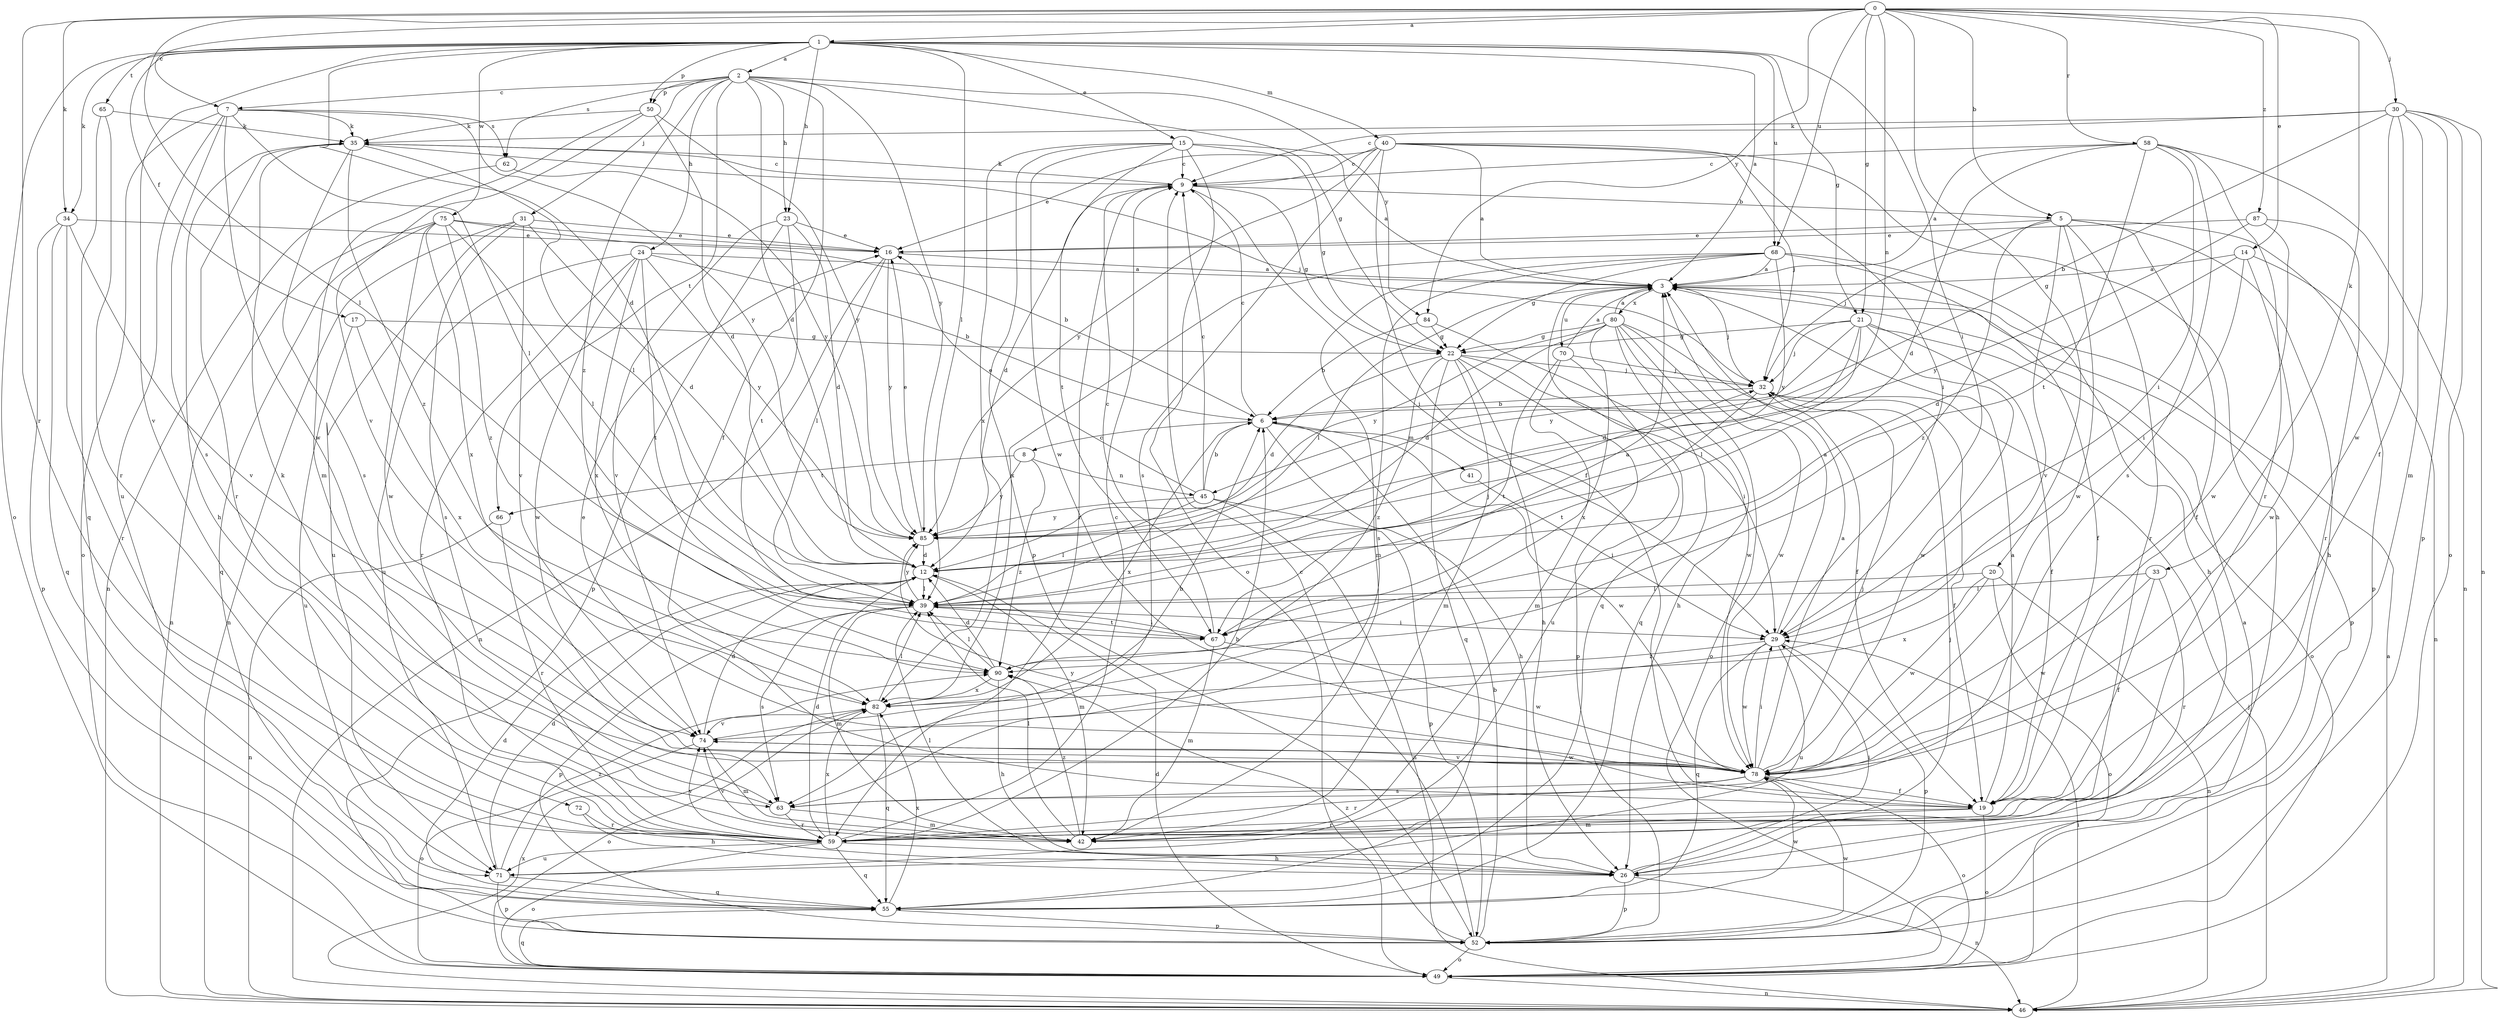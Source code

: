 strict digraph  {
0;
1;
2;
3;
5;
6;
7;
8;
9;
12;
14;
15;
16;
17;
19;
20;
21;
22;
23;
24;
26;
29;
30;
31;
32;
33;
34;
35;
39;
40;
41;
42;
45;
46;
49;
50;
52;
55;
58;
59;
62;
63;
65;
66;
67;
68;
70;
71;
72;
74;
75;
78;
80;
82;
84;
85;
87;
90;
0 -> 1  [label=a];
0 -> 5  [label=b];
0 -> 7  [label=c];
0 -> 14  [label=e];
0 -> 20  [label=g];
0 -> 21  [label=g];
0 -> 30  [label=j];
0 -> 33  [label=k];
0 -> 34  [label=k];
0 -> 39  [label=l];
0 -> 45  [label=n];
0 -> 58  [label=r];
0 -> 59  [label=r];
0 -> 68  [label=u];
0 -> 84  [label=y];
0 -> 87  [label=z];
1 -> 2  [label=a];
1 -> 3  [label=a];
1 -> 12  [label=d];
1 -> 15  [label=e];
1 -> 17  [label=f];
1 -> 21  [label=g];
1 -> 23  [label=h];
1 -> 29  [label=i];
1 -> 34  [label=k];
1 -> 39  [label=l];
1 -> 40  [label=m];
1 -> 49  [label=o];
1 -> 50  [label=p];
1 -> 65  [label=t];
1 -> 68  [label=u];
1 -> 72  [label=v];
1 -> 75  [label=w];
2 -> 7  [label=c];
2 -> 12  [label=d];
2 -> 19  [label=f];
2 -> 22  [label=g];
2 -> 23  [label=h];
2 -> 24  [label=h];
2 -> 31  [label=j];
2 -> 50  [label=p];
2 -> 62  [label=s];
2 -> 66  [label=t];
2 -> 84  [label=y];
2 -> 85  [label=y];
2 -> 90  [label=z];
3 -> 32  [label=j];
3 -> 39  [label=l];
3 -> 52  [label=p];
3 -> 55  [label=q];
3 -> 70  [label=u];
3 -> 80  [label=x];
5 -> 16  [label=e];
5 -> 19  [label=f];
5 -> 26  [label=h];
5 -> 32  [label=j];
5 -> 52  [label=p];
5 -> 59  [label=r];
5 -> 74  [label=v];
5 -> 78  [label=w];
5 -> 90  [label=z];
6 -> 8  [label=c];
6 -> 9  [label=c];
6 -> 26  [label=h];
6 -> 41  [label=m];
6 -> 78  [label=w];
6 -> 82  [label=x];
7 -> 35  [label=k];
7 -> 39  [label=l];
7 -> 49  [label=o];
7 -> 62  [label=s];
7 -> 63  [label=s];
7 -> 71  [label=u];
7 -> 78  [label=w];
7 -> 85  [label=y];
8 -> 45  [label=n];
8 -> 66  [label=t];
8 -> 85  [label=y];
8 -> 90  [label=z];
9 -> 5  [label=b];
9 -> 12  [label=d];
9 -> 22  [label=g];
9 -> 29  [label=i];
9 -> 35  [label=k];
9 -> 59  [label=r];
12 -> 39  [label=l];
12 -> 42  [label=m];
14 -> 3  [label=a];
14 -> 12  [label=d];
14 -> 29  [label=i];
14 -> 46  [label=n];
14 -> 78  [label=w];
15 -> 3  [label=a];
15 -> 9  [label=c];
15 -> 22  [label=g];
15 -> 49  [label=o];
15 -> 52  [label=p];
15 -> 67  [label=t];
15 -> 78  [label=w];
15 -> 82  [label=x];
16 -> 3  [label=a];
16 -> 39  [label=l];
16 -> 46  [label=n];
16 -> 85  [label=y];
17 -> 22  [label=g];
17 -> 71  [label=u];
17 -> 82  [label=x];
19 -> 3  [label=a];
19 -> 42  [label=m];
19 -> 49  [label=o];
19 -> 59  [label=r];
19 -> 85  [label=y];
20 -> 39  [label=l];
20 -> 46  [label=n];
20 -> 49  [label=o];
20 -> 78  [label=w];
20 -> 82  [label=x];
21 -> 12  [label=d];
21 -> 19  [label=f];
21 -> 22  [label=g];
21 -> 32  [label=j];
21 -> 39  [label=l];
21 -> 49  [label=o];
21 -> 78  [label=w];
21 -> 85  [label=y];
22 -> 12  [label=d];
22 -> 26  [label=h];
22 -> 29  [label=i];
22 -> 32  [label=j];
22 -> 42  [label=m];
22 -> 52  [label=p];
22 -> 55  [label=q];
22 -> 90  [label=z];
23 -> 12  [label=d];
23 -> 16  [label=e];
23 -> 52  [label=p];
23 -> 67  [label=t];
23 -> 74  [label=v];
24 -> 3  [label=a];
24 -> 6  [label=b];
24 -> 59  [label=r];
24 -> 67  [label=t];
24 -> 71  [label=u];
24 -> 78  [label=w];
24 -> 82  [label=x];
24 -> 85  [label=y];
26 -> 29  [label=i];
26 -> 32  [label=j];
26 -> 39  [label=l];
26 -> 46  [label=n];
26 -> 52  [label=p];
29 -> 3  [label=a];
29 -> 52  [label=p];
29 -> 55  [label=q];
29 -> 71  [label=u];
29 -> 78  [label=w];
29 -> 90  [label=z];
30 -> 6  [label=b];
30 -> 9  [label=c];
30 -> 19  [label=f];
30 -> 35  [label=k];
30 -> 42  [label=m];
30 -> 46  [label=n];
30 -> 49  [label=o];
30 -> 52  [label=p];
30 -> 78  [label=w];
31 -> 12  [label=d];
31 -> 16  [label=e];
31 -> 46  [label=n];
31 -> 63  [label=s];
31 -> 71  [label=u];
31 -> 74  [label=v];
32 -> 6  [label=b];
32 -> 19  [label=f];
32 -> 67  [label=t];
33 -> 19  [label=f];
33 -> 39  [label=l];
33 -> 59  [label=r];
33 -> 78  [label=w];
34 -> 16  [label=e];
34 -> 52  [label=p];
34 -> 55  [label=q];
34 -> 59  [label=r];
34 -> 74  [label=v];
35 -> 9  [label=c];
35 -> 26  [label=h];
35 -> 32  [label=j];
35 -> 39  [label=l];
35 -> 59  [label=r];
35 -> 63  [label=s];
35 -> 90  [label=z];
39 -> 29  [label=i];
39 -> 32  [label=j];
39 -> 42  [label=m];
39 -> 52  [label=p];
39 -> 63  [label=s];
39 -> 67  [label=t];
39 -> 85  [label=y];
40 -> 3  [label=a];
40 -> 9  [label=c];
40 -> 16  [label=e];
40 -> 19  [label=f];
40 -> 26  [label=h];
40 -> 29  [label=i];
40 -> 32  [label=j];
40 -> 63  [label=s];
40 -> 85  [label=y];
41 -> 29  [label=i];
42 -> 39  [label=l];
42 -> 74  [label=v];
42 -> 90  [label=z];
45 -> 6  [label=b];
45 -> 9  [label=c];
45 -> 16  [label=e];
45 -> 39  [label=l];
45 -> 46  [label=n];
45 -> 52  [label=p];
45 -> 85  [label=y];
46 -> 3  [label=a];
46 -> 29  [label=i];
46 -> 32  [label=j];
46 -> 82  [label=x];
49 -> 12  [label=d];
49 -> 46  [label=n];
49 -> 55  [label=q];
50 -> 12  [label=d];
50 -> 35  [label=k];
50 -> 42  [label=m];
50 -> 74  [label=v];
50 -> 85  [label=y];
52 -> 3  [label=a];
52 -> 6  [label=b];
52 -> 9  [label=c];
52 -> 49  [label=o];
52 -> 78  [label=w];
52 -> 90  [label=z];
55 -> 12  [label=d];
55 -> 52  [label=p];
55 -> 78  [label=w];
55 -> 82  [label=x];
58 -> 3  [label=a];
58 -> 9  [label=c];
58 -> 12  [label=d];
58 -> 29  [label=i];
58 -> 46  [label=n];
58 -> 59  [label=r];
58 -> 63  [label=s];
58 -> 67  [label=t];
59 -> 6  [label=b];
59 -> 9  [label=c];
59 -> 12  [label=d];
59 -> 26  [label=h];
59 -> 49  [label=o];
59 -> 55  [label=q];
59 -> 71  [label=u];
59 -> 74  [label=v];
59 -> 82  [label=x];
62 -> 46  [label=n];
62 -> 85  [label=y];
63 -> 35  [label=k];
63 -> 42  [label=m];
63 -> 59  [label=r];
65 -> 35  [label=k];
65 -> 55  [label=q];
65 -> 59  [label=r];
66 -> 46  [label=n];
66 -> 59  [label=r];
67 -> 3  [label=a];
67 -> 9  [label=c];
67 -> 39  [label=l];
67 -> 42  [label=m];
67 -> 78  [label=w];
68 -> 3  [label=a];
68 -> 19  [label=f];
68 -> 22  [label=g];
68 -> 26  [label=h];
68 -> 42  [label=m];
68 -> 63  [label=s];
68 -> 82  [label=x];
68 -> 85  [label=y];
70 -> 3  [label=a];
70 -> 32  [label=j];
70 -> 42  [label=m];
70 -> 67  [label=t];
70 -> 71  [label=u];
71 -> 12  [label=d];
71 -> 52  [label=p];
71 -> 55  [label=q];
71 -> 90  [label=z];
72 -> 26  [label=h];
72 -> 59  [label=r];
74 -> 6  [label=b];
74 -> 12  [label=d];
74 -> 42  [label=m];
74 -> 49  [label=o];
74 -> 78  [label=w];
75 -> 6  [label=b];
75 -> 16  [label=e];
75 -> 39  [label=l];
75 -> 46  [label=n];
75 -> 55  [label=q];
75 -> 78  [label=w];
75 -> 82  [label=x];
75 -> 90  [label=z];
78 -> 3  [label=a];
78 -> 16  [label=e];
78 -> 19  [label=f];
78 -> 29  [label=i];
78 -> 32  [label=j];
78 -> 49  [label=o];
78 -> 59  [label=r];
78 -> 63  [label=s];
78 -> 74  [label=v];
80 -> 3  [label=a];
80 -> 12  [label=d];
80 -> 19  [label=f];
80 -> 22  [label=g];
80 -> 26  [label=h];
80 -> 49  [label=o];
80 -> 55  [label=q];
80 -> 78  [label=w];
80 -> 82  [label=x];
80 -> 85  [label=y];
82 -> 39  [label=l];
82 -> 49  [label=o];
82 -> 55  [label=q];
82 -> 74  [label=v];
84 -> 6  [label=b];
84 -> 22  [label=g];
84 -> 78  [label=w];
85 -> 12  [label=d];
85 -> 16  [label=e];
87 -> 16  [label=e];
87 -> 59  [label=r];
87 -> 78  [label=w];
87 -> 85  [label=y];
90 -> 12  [label=d];
90 -> 26  [label=h];
90 -> 39  [label=l];
90 -> 82  [label=x];
}

